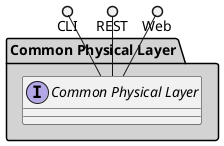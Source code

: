 @startuml



package "Common Physical Layer" #lightgray {

    interface "Common Physical Layer" as i {
    
    }
}

CLI ()-- i
REST ()-- i
Web ()-- i

package "Common Physical Layer" #lightgray {
    
}



@enduml
